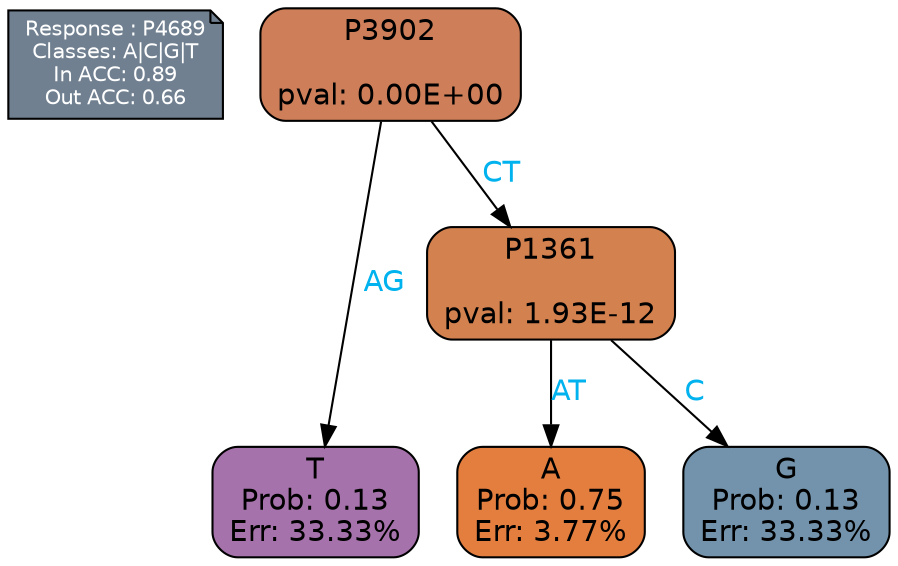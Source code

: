 digraph Tree {
node [shape=box, style="filled, rounded", color="black", fontname=helvetica] ;
graph [ranksep=equally, splines=polylines, bgcolor=transparent, dpi=600] ;
edge [fontname=helvetica] ;
LEGEND [label="Response : P4689
Classes: A|C|G|T
In ACC: 0.89
Out ACC: 0.66
",shape=note,align=left,style=filled,fillcolor="slategray",fontcolor="white",fontsize=10];1 [label="P3902

pval: 0.00E+00", fillcolor="#ce7f5a"] ;
2 [label="T
Prob: 0.13
Err: 33.33%", fillcolor="#a672ab"] ;
3 [label="P1361

pval: 1.93E-12", fillcolor="#d3814f"] ;
4 [label="A
Prob: 0.75
Err: 3.77%", fillcolor="#e47e3f"] ;
5 [label="G
Prob: 0.13
Err: 33.33%", fillcolor="#7293ab"] ;
1 -> 2 [label="AG",fontcolor=deepskyblue2] ;
1 -> 3 [label="CT",fontcolor=deepskyblue2] ;
3 -> 4 [label="AT",fontcolor=deepskyblue2] ;
3 -> 5 [label="C",fontcolor=deepskyblue2] ;
{rank = same; 2;4;5;}{rank = same; LEGEND;1;}}